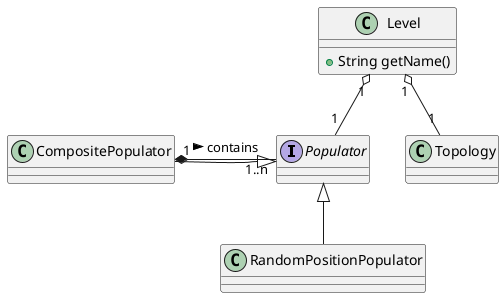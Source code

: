 @startuml

interface Populator

class Level {
	+String getName()
}

Level "1" o-- "1" Topology
Level "1" o-- "1" Populator

Populator <|-- RandomPositionPopulator

Populator <|- CompositePopulator

CompositePopulator "1" *-- "1..n" Populator : contains >

@enduml